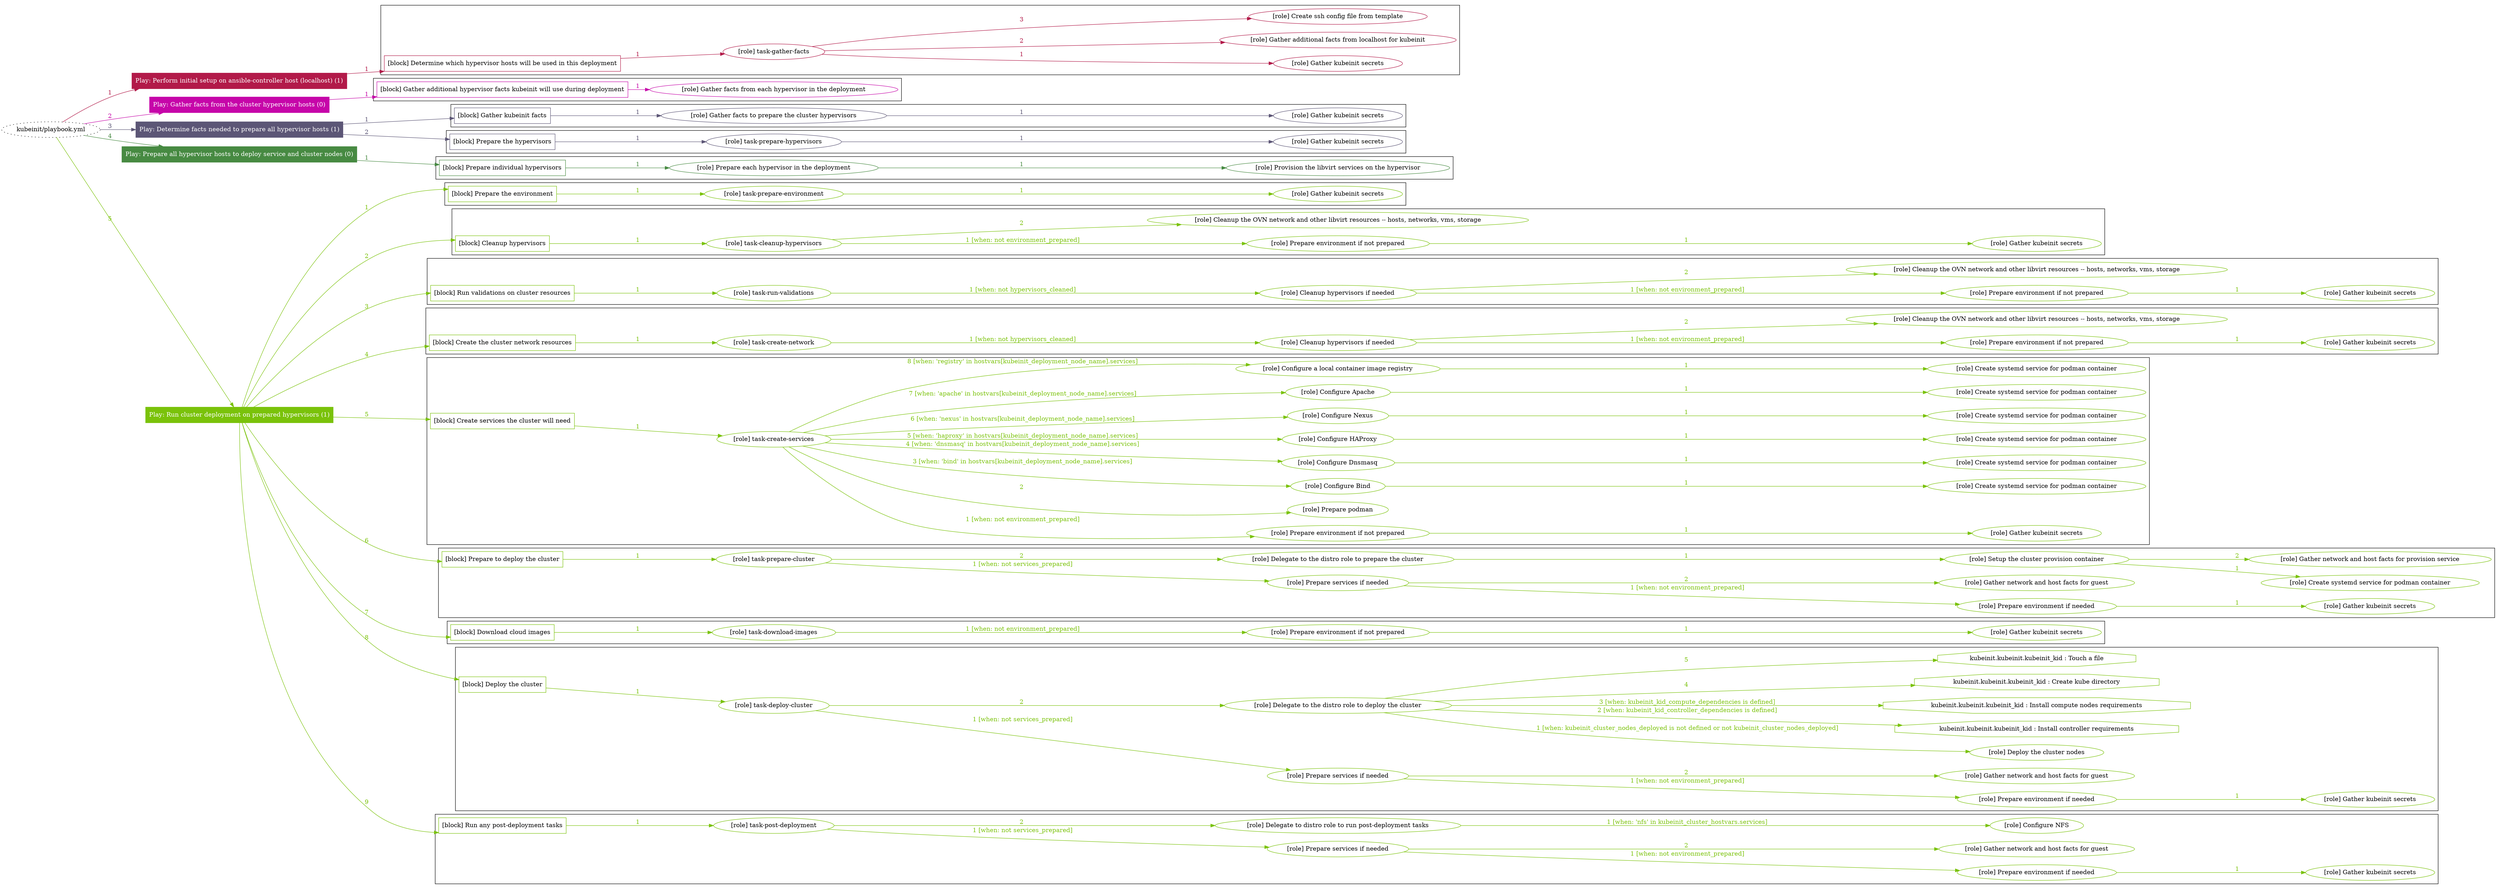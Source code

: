 digraph {
	graph [concentrate=true ordering=in rankdir=LR ratio=fill]
	edge [esep=5 sep=10]
	"kubeinit/playbook.yml" [URL="/home/runner/work/kubeinit/kubeinit/kubeinit/playbook.yml" id=playbook_6878ad92 style=dotted]
	"kubeinit/playbook.yml" -> play_8f0f0f6d [label="1 " color="#b21a49" fontcolor="#b21a49" id=edge_7edda820 labeltooltip="1 " tooltip="1 "]
	subgraph "Play: Perform initial setup on ansible-controller host (localhost) (1)" {
		play_8f0f0f6d [label="Play: Perform initial setup on ansible-controller host (localhost) (1)" URL="/home/runner/work/kubeinit/kubeinit/kubeinit/playbook.yml" color="#b21a49" fontcolor="#ffffff" id=play_8f0f0f6d shape=box style=filled tooltip=localhost]
		play_8f0f0f6d -> block_8cd6a8f5 [label=1 color="#b21a49" fontcolor="#b21a49" id=edge_6f6d8dd6 labeltooltip=1 tooltip=1]
		subgraph cluster_block_8cd6a8f5 {
			block_8cd6a8f5 [label="[block] Determine which hypervisor hosts will be used in this deployment" URL="/home/runner/work/kubeinit/kubeinit/kubeinit/playbook.yml" color="#b21a49" id=block_8cd6a8f5 labeltooltip="Determine which hypervisor hosts will be used in this deployment" shape=box tooltip="Determine which hypervisor hosts will be used in this deployment"]
			block_8cd6a8f5 -> role_e569f659 [label="1 " color="#b21a49" fontcolor="#b21a49" id=edge_cdbe0ab7 labeltooltip="1 " tooltip="1 "]
			subgraph "task-gather-facts" {
				role_e569f659 [label="[role] task-gather-facts" URL="/home/runner/work/kubeinit/kubeinit/kubeinit/playbook.yml" color="#b21a49" id=role_e569f659 tooltip="task-gather-facts"]
				role_e569f659 -> role_5b84ea31 [label="1 " color="#b21a49" fontcolor="#b21a49" id=edge_544c6582 labeltooltip="1 " tooltip="1 "]
				subgraph "Gather kubeinit secrets" {
					role_5b84ea31 [label="[role] Gather kubeinit secrets" URL="/home/runner/.ansible/collections/ansible_collections/kubeinit/kubeinit/roles/kubeinit_prepare/tasks/build_hypervisors_group.yml" color="#b21a49" id=role_5b84ea31 tooltip="Gather kubeinit secrets"]
				}
				role_e569f659 -> role_1555aac0 [label="2 " color="#b21a49" fontcolor="#b21a49" id=edge_d3f5edac labeltooltip="2 " tooltip="2 "]
				subgraph "Gather additional facts from localhost for kubeinit" {
					role_1555aac0 [label="[role] Gather additional facts from localhost for kubeinit" URL="/home/runner/.ansible/collections/ansible_collections/kubeinit/kubeinit/roles/kubeinit_prepare/tasks/build_hypervisors_group.yml" color="#b21a49" id=role_1555aac0 tooltip="Gather additional facts from localhost for kubeinit"]
				}
				role_e569f659 -> role_2fc94b82 [label="3 " color="#b21a49" fontcolor="#b21a49" id=edge_69017c31 labeltooltip="3 " tooltip="3 "]
				subgraph "Create ssh config file from template" {
					role_2fc94b82 [label="[role] Create ssh config file from template" URL="/home/runner/.ansible/collections/ansible_collections/kubeinit/kubeinit/roles/kubeinit_prepare/tasks/build_hypervisors_group.yml" color="#b21a49" id=role_2fc94b82 tooltip="Create ssh config file from template"]
				}
			}
		}
	}
	"kubeinit/playbook.yml" -> play_3f0ff78e [label="2 " color="#c606a9" fontcolor="#c606a9" id=edge_c7fd139e labeltooltip="2 " tooltip="2 "]
	subgraph "Play: Gather facts from the cluster hypervisor hosts (0)" {
		play_3f0ff78e [label="Play: Gather facts from the cluster hypervisor hosts (0)" URL="/home/runner/work/kubeinit/kubeinit/kubeinit/playbook.yml" color="#c606a9" fontcolor="#ffffff" id=play_3f0ff78e shape=box style=filled tooltip="Play: Gather facts from the cluster hypervisor hosts (0)"]
		play_3f0ff78e -> block_5742c22e [label=1 color="#c606a9" fontcolor="#c606a9" id=edge_ae2409c2 labeltooltip=1 tooltip=1]
		subgraph cluster_block_5742c22e {
			block_5742c22e [label="[block] Gather additional hypervisor facts kubeinit will use during deployment" URL="/home/runner/work/kubeinit/kubeinit/kubeinit/playbook.yml" color="#c606a9" id=block_5742c22e labeltooltip="Gather additional hypervisor facts kubeinit will use during deployment" shape=box tooltip="Gather additional hypervisor facts kubeinit will use during deployment"]
			block_5742c22e -> role_16133cb6 [label="1 " color="#c606a9" fontcolor="#c606a9" id=edge_82489f04 labeltooltip="1 " tooltip="1 "]
			subgraph "Gather facts from each hypervisor in the deployment" {
				role_16133cb6 [label="[role] Gather facts from each hypervisor in the deployment" URL="/home/runner/work/kubeinit/kubeinit/kubeinit/playbook.yml" color="#c606a9" id=role_16133cb6 tooltip="Gather facts from each hypervisor in the deployment"]
			}
		}
	}
	"kubeinit/playbook.yml" -> play_b636e06f [label="3 " color="#5c5676" fontcolor="#5c5676" id=edge_e7e1259a labeltooltip="3 " tooltip="3 "]
	subgraph "Play: Determine facts needed to prepare all hypervisor hosts (1)" {
		play_b636e06f [label="Play: Determine facts needed to prepare all hypervisor hosts (1)" URL="/home/runner/work/kubeinit/kubeinit/kubeinit/playbook.yml" color="#5c5676" fontcolor="#ffffff" id=play_b636e06f shape=box style=filled tooltip=localhost]
		play_b636e06f -> block_769aac1a [label=1 color="#5c5676" fontcolor="#5c5676" id=edge_07bf0de1 labeltooltip=1 tooltip=1]
		subgraph cluster_block_769aac1a {
			block_769aac1a [label="[block] Gather kubeinit facts" URL="/home/runner/work/kubeinit/kubeinit/kubeinit/playbook.yml" color="#5c5676" id=block_769aac1a labeltooltip="Gather kubeinit facts" shape=box tooltip="Gather kubeinit facts"]
			block_769aac1a -> role_51702767 [label="1 " color="#5c5676" fontcolor="#5c5676" id=edge_c7cb4bd5 labeltooltip="1 " tooltip="1 "]
			subgraph "Gather facts to prepare the cluster hypervisors" {
				role_51702767 [label="[role] Gather facts to prepare the cluster hypervisors" URL="/home/runner/work/kubeinit/kubeinit/kubeinit/playbook.yml" color="#5c5676" id=role_51702767 tooltip="Gather facts to prepare the cluster hypervisors"]
				role_51702767 -> role_4a79d543 [label="1 " color="#5c5676" fontcolor="#5c5676" id=edge_1ff0c66c labeltooltip="1 " tooltip="1 "]
				subgraph "Gather kubeinit secrets" {
					role_4a79d543 [label="[role] Gather kubeinit secrets" URL="/home/runner/.ansible/collections/ansible_collections/kubeinit/kubeinit/roles/kubeinit_prepare/tasks/gather_kubeinit_facts.yml" color="#5c5676" id=role_4a79d543 tooltip="Gather kubeinit secrets"]
				}
			}
		}
		play_b636e06f -> block_6e5f4440 [label=2 color="#5c5676" fontcolor="#5c5676" id=edge_16591c83 labeltooltip=2 tooltip=2]
		subgraph cluster_block_6e5f4440 {
			block_6e5f4440 [label="[block] Prepare the hypervisors" URL="/home/runner/work/kubeinit/kubeinit/kubeinit/playbook.yml" color="#5c5676" id=block_6e5f4440 labeltooltip="Prepare the hypervisors" shape=box tooltip="Prepare the hypervisors"]
			block_6e5f4440 -> role_6fc0fd15 [label="1 " color="#5c5676" fontcolor="#5c5676" id=edge_c2b7f567 labeltooltip="1 " tooltip="1 "]
			subgraph "task-prepare-hypervisors" {
				role_6fc0fd15 [label="[role] task-prepare-hypervisors" URL="/home/runner/work/kubeinit/kubeinit/kubeinit/playbook.yml" color="#5c5676" id=role_6fc0fd15 tooltip="task-prepare-hypervisors"]
				role_6fc0fd15 -> role_ffe7aff7 [label="1 " color="#5c5676" fontcolor="#5c5676" id=edge_0728b496 labeltooltip="1 " tooltip="1 "]
				subgraph "Gather kubeinit secrets" {
					role_ffe7aff7 [label="[role] Gather kubeinit secrets" URL="/home/runner/.ansible/collections/ansible_collections/kubeinit/kubeinit/roles/kubeinit_prepare/tasks/gather_kubeinit_facts.yml" color="#5c5676" id=role_ffe7aff7 tooltip="Gather kubeinit secrets"]
				}
			}
		}
	}
	"kubeinit/playbook.yml" -> play_6659da8f [label="4 " color="#478a42" fontcolor="#478a42" id=edge_33c9bc30 labeltooltip="4 " tooltip="4 "]
	subgraph "Play: Prepare all hypervisor hosts to deploy service and cluster nodes (0)" {
		play_6659da8f [label="Play: Prepare all hypervisor hosts to deploy service and cluster nodes (0)" URL="/home/runner/work/kubeinit/kubeinit/kubeinit/playbook.yml" color="#478a42" fontcolor="#ffffff" id=play_6659da8f shape=box style=filled tooltip="Play: Prepare all hypervisor hosts to deploy service and cluster nodes (0)"]
		play_6659da8f -> block_8e8d0ef7 [label=1 color="#478a42" fontcolor="#478a42" id=edge_3e35bb83 labeltooltip=1 tooltip=1]
		subgraph cluster_block_8e8d0ef7 {
			block_8e8d0ef7 [label="[block] Prepare individual hypervisors" URL="/home/runner/work/kubeinit/kubeinit/kubeinit/playbook.yml" color="#478a42" id=block_8e8d0ef7 labeltooltip="Prepare individual hypervisors" shape=box tooltip="Prepare individual hypervisors"]
			block_8e8d0ef7 -> role_96b1bfb2 [label="1 " color="#478a42" fontcolor="#478a42" id=edge_70919214 labeltooltip="1 " tooltip="1 "]
			subgraph "Prepare each hypervisor in the deployment" {
				role_96b1bfb2 [label="[role] Prepare each hypervisor in the deployment" URL="/home/runner/work/kubeinit/kubeinit/kubeinit/playbook.yml" color="#478a42" id=role_96b1bfb2 tooltip="Prepare each hypervisor in the deployment"]
				role_96b1bfb2 -> role_045325ee [label="1 " color="#478a42" fontcolor="#478a42" id=edge_5b727fea labeltooltip="1 " tooltip="1 "]
				subgraph "Provision the libvirt services on the hypervisor" {
					role_045325ee [label="[role] Provision the libvirt services on the hypervisor" URL="/home/runner/.ansible/collections/ansible_collections/kubeinit/kubeinit/roles/kubeinit_prepare/tasks/prepare_hypervisor.yml" color="#478a42" id=role_045325ee tooltip="Provision the libvirt services on the hypervisor"]
				}
			}
		}
	}
	"kubeinit/playbook.yml" -> play_4a80c3bf [label="5 " color="#7ac20a" fontcolor="#7ac20a" id=edge_24ae9cd8 labeltooltip="5 " tooltip="5 "]
	subgraph "Play: Run cluster deployment on prepared hypervisors (1)" {
		play_4a80c3bf [label="Play: Run cluster deployment on prepared hypervisors (1)" URL="/home/runner/work/kubeinit/kubeinit/kubeinit/playbook.yml" color="#7ac20a" fontcolor="#ffffff" id=play_4a80c3bf shape=box style=filled tooltip=localhost]
		play_4a80c3bf -> block_6f96b068 [label=1 color="#7ac20a" fontcolor="#7ac20a" id=edge_276c09e0 labeltooltip=1 tooltip=1]
		subgraph cluster_block_6f96b068 {
			block_6f96b068 [label="[block] Prepare the environment" URL="/home/runner/work/kubeinit/kubeinit/kubeinit/playbook.yml" color="#7ac20a" id=block_6f96b068 labeltooltip="Prepare the environment" shape=box tooltip="Prepare the environment"]
			block_6f96b068 -> role_5dd5538f [label="1 " color="#7ac20a" fontcolor="#7ac20a" id=edge_c525b0fe labeltooltip="1 " tooltip="1 "]
			subgraph "task-prepare-environment" {
				role_5dd5538f [label="[role] task-prepare-environment" URL="/home/runner/work/kubeinit/kubeinit/kubeinit/playbook.yml" color="#7ac20a" id=role_5dd5538f tooltip="task-prepare-environment"]
				role_5dd5538f -> role_3a6491da [label="1 " color="#7ac20a" fontcolor="#7ac20a" id=edge_aac65cdd labeltooltip="1 " tooltip="1 "]
				subgraph "Gather kubeinit secrets" {
					role_3a6491da [label="[role] Gather kubeinit secrets" URL="/home/runner/.ansible/collections/ansible_collections/kubeinit/kubeinit/roles/kubeinit_prepare/tasks/gather_kubeinit_facts.yml" color="#7ac20a" id=role_3a6491da tooltip="Gather kubeinit secrets"]
				}
			}
		}
		play_4a80c3bf -> block_7596b489 [label=2 color="#7ac20a" fontcolor="#7ac20a" id=edge_c7c9af43 labeltooltip=2 tooltip=2]
		subgraph cluster_block_7596b489 {
			block_7596b489 [label="[block] Cleanup hypervisors" URL="/home/runner/work/kubeinit/kubeinit/kubeinit/playbook.yml" color="#7ac20a" id=block_7596b489 labeltooltip="Cleanup hypervisors" shape=box tooltip="Cleanup hypervisors"]
			block_7596b489 -> role_bdb9e7c2 [label="1 " color="#7ac20a" fontcolor="#7ac20a" id=edge_98d6eaee labeltooltip="1 " tooltip="1 "]
			subgraph "task-cleanup-hypervisors" {
				role_bdb9e7c2 [label="[role] task-cleanup-hypervisors" URL="/home/runner/work/kubeinit/kubeinit/kubeinit/playbook.yml" color="#7ac20a" id=role_bdb9e7c2 tooltip="task-cleanup-hypervisors"]
				role_bdb9e7c2 -> role_986a75d7 [label="1 [when: not environment_prepared]" color="#7ac20a" fontcolor="#7ac20a" id=edge_a82c205d labeltooltip="1 [when: not environment_prepared]" tooltip="1 [when: not environment_prepared]"]
				subgraph "Prepare environment if not prepared" {
					role_986a75d7 [label="[role] Prepare environment if not prepared" URL="/home/runner/.ansible/collections/ansible_collections/kubeinit/kubeinit/roles/kubeinit_prepare/tasks/cleanup_hypervisors.yml" color="#7ac20a" id=role_986a75d7 tooltip="Prepare environment if not prepared"]
					role_986a75d7 -> role_50b5812c [label="1 " color="#7ac20a" fontcolor="#7ac20a" id=edge_40ec5a02 labeltooltip="1 " tooltip="1 "]
					subgraph "Gather kubeinit secrets" {
						role_50b5812c [label="[role] Gather kubeinit secrets" URL="/home/runner/.ansible/collections/ansible_collections/kubeinit/kubeinit/roles/kubeinit_prepare/tasks/gather_kubeinit_facts.yml" color="#7ac20a" id=role_50b5812c tooltip="Gather kubeinit secrets"]
					}
				}
				role_bdb9e7c2 -> role_ba1a9179 [label="2 " color="#7ac20a" fontcolor="#7ac20a" id=edge_025626cd labeltooltip="2 " tooltip="2 "]
				subgraph "Cleanup the OVN network and other libvirt resources -- hosts, networks, vms, storage" {
					role_ba1a9179 [label="[role] Cleanup the OVN network and other libvirt resources -- hosts, networks, vms, storage" URL="/home/runner/.ansible/collections/ansible_collections/kubeinit/kubeinit/roles/kubeinit_prepare/tasks/cleanup_hypervisors.yml" color="#7ac20a" id=role_ba1a9179 tooltip="Cleanup the OVN network and other libvirt resources -- hosts, networks, vms, storage"]
				}
			}
		}
		play_4a80c3bf -> block_ba7aaa9f [label=3 color="#7ac20a" fontcolor="#7ac20a" id=edge_063890a0 labeltooltip=3 tooltip=3]
		subgraph cluster_block_ba7aaa9f {
			block_ba7aaa9f [label="[block] Run validations on cluster resources" URL="/home/runner/work/kubeinit/kubeinit/kubeinit/playbook.yml" color="#7ac20a" id=block_ba7aaa9f labeltooltip="Run validations on cluster resources" shape=box tooltip="Run validations on cluster resources"]
			block_ba7aaa9f -> role_9956b21f [label="1 " color="#7ac20a" fontcolor="#7ac20a" id=edge_797eb957 labeltooltip="1 " tooltip="1 "]
			subgraph "task-run-validations" {
				role_9956b21f [label="[role] task-run-validations" URL="/home/runner/work/kubeinit/kubeinit/kubeinit/playbook.yml" color="#7ac20a" id=role_9956b21f tooltip="task-run-validations"]
				role_9956b21f -> role_d0394d07 [label="1 [when: not hypervisors_cleaned]" color="#7ac20a" fontcolor="#7ac20a" id=edge_d7f3e9e9 labeltooltip="1 [when: not hypervisors_cleaned]" tooltip="1 [when: not hypervisors_cleaned]"]
				subgraph "Cleanup hypervisors if needed" {
					role_d0394d07 [label="[role] Cleanup hypervisors if needed" URL="/home/runner/.ansible/collections/ansible_collections/kubeinit/kubeinit/roles/kubeinit_validations/tasks/main.yml" color="#7ac20a" id=role_d0394d07 tooltip="Cleanup hypervisors if needed"]
					role_d0394d07 -> role_37515a47 [label="1 [when: not environment_prepared]" color="#7ac20a" fontcolor="#7ac20a" id=edge_2306498f labeltooltip="1 [when: not environment_prepared]" tooltip="1 [when: not environment_prepared]"]
					subgraph "Prepare environment if not prepared" {
						role_37515a47 [label="[role] Prepare environment if not prepared" URL="/home/runner/.ansible/collections/ansible_collections/kubeinit/kubeinit/roles/kubeinit_prepare/tasks/cleanup_hypervisors.yml" color="#7ac20a" id=role_37515a47 tooltip="Prepare environment if not prepared"]
						role_37515a47 -> role_a706010e [label="1 " color="#7ac20a" fontcolor="#7ac20a" id=edge_7e86d5e3 labeltooltip="1 " tooltip="1 "]
						subgraph "Gather kubeinit secrets" {
							role_a706010e [label="[role] Gather kubeinit secrets" URL="/home/runner/.ansible/collections/ansible_collections/kubeinit/kubeinit/roles/kubeinit_prepare/tasks/gather_kubeinit_facts.yml" color="#7ac20a" id=role_a706010e tooltip="Gather kubeinit secrets"]
						}
					}
					role_d0394d07 -> role_57670106 [label="2 " color="#7ac20a" fontcolor="#7ac20a" id=edge_b505f4fb labeltooltip="2 " tooltip="2 "]
					subgraph "Cleanup the OVN network and other libvirt resources -- hosts, networks, vms, storage" {
						role_57670106 [label="[role] Cleanup the OVN network and other libvirt resources -- hosts, networks, vms, storage" URL="/home/runner/.ansible/collections/ansible_collections/kubeinit/kubeinit/roles/kubeinit_prepare/tasks/cleanup_hypervisors.yml" color="#7ac20a" id=role_57670106 tooltip="Cleanup the OVN network and other libvirt resources -- hosts, networks, vms, storage"]
					}
				}
			}
		}
		play_4a80c3bf -> block_e6f2182f [label=4 color="#7ac20a" fontcolor="#7ac20a" id=edge_c571e4a9 labeltooltip=4 tooltip=4]
		subgraph cluster_block_e6f2182f {
			block_e6f2182f [label="[block] Create the cluster network resources" URL="/home/runner/work/kubeinit/kubeinit/kubeinit/playbook.yml" color="#7ac20a" id=block_e6f2182f labeltooltip="Create the cluster network resources" shape=box tooltip="Create the cluster network resources"]
			block_e6f2182f -> role_72abdf3d [label="1 " color="#7ac20a" fontcolor="#7ac20a" id=edge_3f56986c labeltooltip="1 " tooltip="1 "]
			subgraph "task-create-network" {
				role_72abdf3d [label="[role] task-create-network" URL="/home/runner/work/kubeinit/kubeinit/kubeinit/playbook.yml" color="#7ac20a" id=role_72abdf3d tooltip="task-create-network"]
				role_72abdf3d -> role_d945f1bd [label="1 [when: not hypervisors_cleaned]" color="#7ac20a" fontcolor="#7ac20a" id=edge_3ead4e04 labeltooltip="1 [when: not hypervisors_cleaned]" tooltip="1 [when: not hypervisors_cleaned]"]
				subgraph "Cleanup hypervisors if needed" {
					role_d945f1bd [label="[role] Cleanup hypervisors if needed" URL="/home/runner/.ansible/collections/ansible_collections/kubeinit/kubeinit/roles/kubeinit_libvirt/tasks/create_network.yml" color="#7ac20a" id=role_d945f1bd tooltip="Cleanup hypervisors if needed"]
					role_d945f1bd -> role_e98df454 [label="1 [when: not environment_prepared]" color="#7ac20a" fontcolor="#7ac20a" id=edge_32f0066d labeltooltip="1 [when: not environment_prepared]" tooltip="1 [when: not environment_prepared]"]
					subgraph "Prepare environment if not prepared" {
						role_e98df454 [label="[role] Prepare environment if not prepared" URL="/home/runner/.ansible/collections/ansible_collections/kubeinit/kubeinit/roles/kubeinit_prepare/tasks/cleanup_hypervisors.yml" color="#7ac20a" id=role_e98df454 tooltip="Prepare environment if not prepared"]
						role_e98df454 -> role_10db9876 [label="1 " color="#7ac20a" fontcolor="#7ac20a" id=edge_d4edf0aa labeltooltip="1 " tooltip="1 "]
						subgraph "Gather kubeinit secrets" {
							role_10db9876 [label="[role] Gather kubeinit secrets" URL="/home/runner/.ansible/collections/ansible_collections/kubeinit/kubeinit/roles/kubeinit_prepare/tasks/gather_kubeinit_facts.yml" color="#7ac20a" id=role_10db9876 tooltip="Gather kubeinit secrets"]
						}
					}
					role_d945f1bd -> role_04b832c9 [label="2 " color="#7ac20a" fontcolor="#7ac20a" id=edge_13779a7a labeltooltip="2 " tooltip="2 "]
					subgraph "Cleanup the OVN network and other libvirt resources -- hosts, networks, vms, storage" {
						role_04b832c9 [label="[role] Cleanup the OVN network and other libvirt resources -- hosts, networks, vms, storage" URL="/home/runner/.ansible/collections/ansible_collections/kubeinit/kubeinit/roles/kubeinit_prepare/tasks/cleanup_hypervisors.yml" color="#7ac20a" id=role_04b832c9 tooltip="Cleanup the OVN network and other libvirt resources -- hosts, networks, vms, storage"]
					}
				}
			}
		}
		play_4a80c3bf -> block_5ee58e80 [label=5 color="#7ac20a" fontcolor="#7ac20a" id=edge_8b01d5b4 labeltooltip=5 tooltip=5]
		subgraph cluster_block_5ee58e80 {
			block_5ee58e80 [label="[block] Create services the cluster will need" URL="/home/runner/work/kubeinit/kubeinit/kubeinit/playbook.yml" color="#7ac20a" id=block_5ee58e80 labeltooltip="Create services the cluster will need" shape=box tooltip="Create services the cluster will need"]
			block_5ee58e80 -> role_ddb1aa6b [label="1 " color="#7ac20a" fontcolor="#7ac20a" id=edge_7b2e5b77 labeltooltip="1 " tooltip="1 "]
			subgraph "task-create-services" {
				role_ddb1aa6b [label="[role] task-create-services" URL="/home/runner/work/kubeinit/kubeinit/kubeinit/playbook.yml" color="#7ac20a" id=role_ddb1aa6b tooltip="task-create-services"]
				role_ddb1aa6b -> role_933edd6c [label="1 [when: not environment_prepared]" color="#7ac20a" fontcolor="#7ac20a" id=edge_654e462b labeltooltip="1 [when: not environment_prepared]" tooltip="1 [when: not environment_prepared]"]
				subgraph "Prepare environment if not prepared" {
					role_933edd6c [label="[role] Prepare environment if not prepared" URL="/home/runner/.ansible/collections/ansible_collections/kubeinit/kubeinit/roles/kubeinit_services/tasks/main.yml" color="#7ac20a" id=role_933edd6c tooltip="Prepare environment if not prepared"]
					role_933edd6c -> role_619a22df [label="1 " color="#7ac20a" fontcolor="#7ac20a" id=edge_11fabb3a labeltooltip="1 " tooltip="1 "]
					subgraph "Gather kubeinit secrets" {
						role_619a22df [label="[role] Gather kubeinit secrets" URL="/home/runner/.ansible/collections/ansible_collections/kubeinit/kubeinit/roles/kubeinit_prepare/tasks/gather_kubeinit_facts.yml" color="#7ac20a" id=role_619a22df tooltip="Gather kubeinit secrets"]
					}
				}
				role_ddb1aa6b -> role_47ce371c [label="2 " color="#7ac20a" fontcolor="#7ac20a" id=edge_267a8269 labeltooltip="2 " tooltip="2 "]
				subgraph "Prepare podman" {
					role_47ce371c [label="[role] Prepare podman" URL="/home/runner/.ansible/collections/ansible_collections/kubeinit/kubeinit/roles/kubeinit_services/tasks/00_create_service_pod.yml" color="#7ac20a" id=role_47ce371c tooltip="Prepare podman"]
				}
				role_ddb1aa6b -> role_2d00b34b [label="3 [when: 'bind' in hostvars[kubeinit_deployment_node_name].services]" color="#7ac20a" fontcolor="#7ac20a" id=edge_e2c2d49e labeltooltip="3 [when: 'bind' in hostvars[kubeinit_deployment_node_name].services]" tooltip="3 [when: 'bind' in hostvars[kubeinit_deployment_node_name].services]"]
				subgraph "Configure Bind" {
					role_2d00b34b [label="[role] Configure Bind" URL="/home/runner/.ansible/collections/ansible_collections/kubeinit/kubeinit/roles/kubeinit_services/tasks/start_services_containers.yml" color="#7ac20a" id=role_2d00b34b tooltip="Configure Bind"]
					role_2d00b34b -> role_b3eb0ffb [label="1 " color="#7ac20a" fontcolor="#7ac20a" id=edge_2fef48b7 labeltooltip="1 " tooltip="1 "]
					subgraph "Create systemd service for podman container" {
						role_b3eb0ffb [label="[role] Create systemd service for podman container" URL="/home/runner/.ansible/collections/ansible_collections/kubeinit/kubeinit/roles/kubeinit_bind/tasks/main.yml" color="#7ac20a" id=role_b3eb0ffb tooltip="Create systemd service for podman container"]
					}
				}
				role_ddb1aa6b -> role_cf255c9c [label="4 [when: 'dnsmasq' in hostvars[kubeinit_deployment_node_name].services]" color="#7ac20a" fontcolor="#7ac20a" id=edge_4cdfe5c2 labeltooltip="4 [when: 'dnsmasq' in hostvars[kubeinit_deployment_node_name].services]" tooltip="4 [when: 'dnsmasq' in hostvars[kubeinit_deployment_node_name].services]"]
				subgraph "Configure Dnsmasq" {
					role_cf255c9c [label="[role] Configure Dnsmasq" URL="/home/runner/.ansible/collections/ansible_collections/kubeinit/kubeinit/roles/kubeinit_services/tasks/start_services_containers.yml" color="#7ac20a" id=role_cf255c9c tooltip="Configure Dnsmasq"]
					role_cf255c9c -> role_98f08993 [label="1 " color="#7ac20a" fontcolor="#7ac20a" id=edge_78026dd5 labeltooltip="1 " tooltip="1 "]
					subgraph "Create systemd service for podman container" {
						role_98f08993 [label="[role] Create systemd service for podman container" URL="/home/runner/.ansible/collections/ansible_collections/kubeinit/kubeinit/roles/kubeinit_dnsmasq/tasks/main.yml" color="#7ac20a" id=role_98f08993 tooltip="Create systemd service for podman container"]
					}
				}
				role_ddb1aa6b -> role_e7e78cf7 [label="5 [when: 'haproxy' in hostvars[kubeinit_deployment_node_name].services]" color="#7ac20a" fontcolor="#7ac20a" id=edge_25b60e59 labeltooltip="5 [when: 'haproxy' in hostvars[kubeinit_deployment_node_name].services]" tooltip="5 [when: 'haproxy' in hostvars[kubeinit_deployment_node_name].services]"]
				subgraph "Configure HAProxy" {
					role_e7e78cf7 [label="[role] Configure HAProxy" URL="/home/runner/.ansible/collections/ansible_collections/kubeinit/kubeinit/roles/kubeinit_services/tasks/start_services_containers.yml" color="#7ac20a" id=role_e7e78cf7 tooltip="Configure HAProxy"]
					role_e7e78cf7 -> role_5bcb2f96 [label="1 " color="#7ac20a" fontcolor="#7ac20a" id=edge_d8b74b9c labeltooltip="1 " tooltip="1 "]
					subgraph "Create systemd service for podman container" {
						role_5bcb2f96 [label="[role] Create systemd service for podman container" URL="/home/runner/.ansible/collections/ansible_collections/kubeinit/kubeinit/roles/kubeinit_haproxy/tasks/main.yml" color="#7ac20a" id=role_5bcb2f96 tooltip="Create systemd service for podman container"]
					}
				}
				role_ddb1aa6b -> role_3f84cf5f [label="6 [when: 'nexus' in hostvars[kubeinit_deployment_node_name].services]" color="#7ac20a" fontcolor="#7ac20a" id=edge_11677bab labeltooltip="6 [when: 'nexus' in hostvars[kubeinit_deployment_node_name].services]" tooltip="6 [when: 'nexus' in hostvars[kubeinit_deployment_node_name].services]"]
				subgraph "Configure Nexus" {
					role_3f84cf5f [label="[role] Configure Nexus" URL="/home/runner/.ansible/collections/ansible_collections/kubeinit/kubeinit/roles/kubeinit_services/tasks/start_services_containers.yml" color="#7ac20a" id=role_3f84cf5f tooltip="Configure Nexus"]
					role_3f84cf5f -> role_fff1aa4d [label="1 " color="#7ac20a" fontcolor="#7ac20a" id=edge_61f31988 labeltooltip="1 " tooltip="1 "]
					subgraph "Create systemd service for podman container" {
						role_fff1aa4d [label="[role] Create systemd service for podman container" URL="/home/runner/.ansible/collections/ansible_collections/kubeinit/kubeinit/roles/kubeinit_nexus/tasks/main.yml" color="#7ac20a" id=role_fff1aa4d tooltip="Create systemd service for podman container"]
					}
				}
				role_ddb1aa6b -> role_685baa3a [label="7 [when: 'apache' in hostvars[kubeinit_deployment_node_name].services]" color="#7ac20a" fontcolor="#7ac20a" id=edge_07219e2c labeltooltip="7 [when: 'apache' in hostvars[kubeinit_deployment_node_name].services]" tooltip="7 [when: 'apache' in hostvars[kubeinit_deployment_node_name].services]"]
				subgraph "Configure Apache" {
					role_685baa3a [label="[role] Configure Apache" URL="/home/runner/.ansible/collections/ansible_collections/kubeinit/kubeinit/roles/kubeinit_services/tasks/start_services_containers.yml" color="#7ac20a" id=role_685baa3a tooltip="Configure Apache"]
					role_685baa3a -> role_4eccbfed [label="1 " color="#7ac20a" fontcolor="#7ac20a" id=edge_981b2210 labeltooltip="1 " tooltip="1 "]
					subgraph "Create systemd service for podman container" {
						role_4eccbfed [label="[role] Create systemd service for podman container" URL="/home/runner/.ansible/collections/ansible_collections/kubeinit/kubeinit/roles/kubeinit_apache/tasks/main.yml" color="#7ac20a" id=role_4eccbfed tooltip="Create systemd service for podman container"]
					}
				}
				role_ddb1aa6b -> role_68669b03 [label="8 [when: 'registry' in hostvars[kubeinit_deployment_node_name].services]" color="#7ac20a" fontcolor="#7ac20a" id=edge_9ffb3215 labeltooltip="8 [when: 'registry' in hostvars[kubeinit_deployment_node_name].services]" tooltip="8 [when: 'registry' in hostvars[kubeinit_deployment_node_name].services]"]
				subgraph "Configure a local container image registry" {
					role_68669b03 [label="[role] Configure a local container image registry" URL="/home/runner/.ansible/collections/ansible_collections/kubeinit/kubeinit/roles/kubeinit_services/tasks/start_services_containers.yml" color="#7ac20a" id=role_68669b03 tooltip="Configure a local container image registry"]
					role_68669b03 -> role_adc6e232 [label="1 " color="#7ac20a" fontcolor="#7ac20a" id=edge_56cfb318 labeltooltip="1 " tooltip="1 "]
					subgraph "Create systemd service for podman container" {
						role_adc6e232 [label="[role] Create systemd service for podman container" URL="/home/runner/.ansible/collections/ansible_collections/kubeinit/kubeinit/roles/kubeinit_registry/tasks/main.yml" color="#7ac20a" id=role_adc6e232 tooltip="Create systemd service for podman container"]
					}
				}
			}
		}
		play_4a80c3bf -> block_70711c6d [label=6 color="#7ac20a" fontcolor="#7ac20a" id=edge_07bcf007 labeltooltip=6 tooltip=6]
		subgraph cluster_block_70711c6d {
			block_70711c6d [label="[block] Prepare to deploy the cluster" URL="/home/runner/work/kubeinit/kubeinit/kubeinit/playbook.yml" color="#7ac20a" id=block_70711c6d labeltooltip="Prepare to deploy the cluster" shape=box tooltip="Prepare to deploy the cluster"]
			block_70711c6d -> role_005918a8 [label="1 " color="#7ac20a" fontcolor="#7ac20a" id=edge_b5386a95 labeltooltip="1 " tooltip="1 "]
			subgraph "task-prepare-cluster" {
				role_005918a8 [label="[role] task-prepare-cluster" URL="/home/runner/work/kubeinit/kubeinit/kubeinit/playbook.yml" color="#7ac20a" id=role_005918a8 tooltip="task-prepare-cluster"]
				role_005918a8 -> role_1493bee7 [label="1 [when: not services_prepared]" color="#7ac20a" fontcolor="#7ac20a" id=edge_0978bdb7 labeltooltip="1 [when: not services_prepared]" tooltip="1 [when: not services_prepared]"]
				subgraph "Prepare services if needed" {
					role_1493bee7 [label="[role] Prepare services if needed" URL="/home/runner/.ansible/collections/ansible_collections/kubeinit/kubeinit/roles/kubeinit_prepare/tasks/prepare_cluster.yml" color="#7ac20a" id=role_1493bee7 tooltip="Prepare services if needed"]
					role_1493bee7 -> role_94e8fb6c [label="1 [when: not environment_prepared]" color="#7ac20a" fontcolor="#7ac20a" id=edge_45ea7149 labeltooltip="1 [when: not environment_prepared]" tooltip="1 [when: not environment_prepared]"]
					subgraph "Prepare environment if needed" {
						role_94e8fb6c [label="[role] Prepare environment if needed" URL="/home/runner/.ansible/collections/ansible_collections/kubeinit/kubeinit/roles/kubeinit_services/tasks/prepare_services.yml" color="#7ac20a" id=role_94e8fb6c tooltip="Prepare environment if needed"]
						role_94e8fb6c -> role_0d8426d1 [label="1 " color="#7ac20a" fontcolor="#7ac20a" id=edge_efdb9a63 labeltooltip="1 " tooltip="1 "]
						subgraph "Gather kubeinit secrets" {
							role_0d8426d1 [label="[role] Gather kubeinit secrets" URL="/home/runner/.ansible/collections/ansible_collections/kubeinit/kubeinit/roles/kubeinit_prepare/tasks/gather_kubeinit_facts.yml" color="#7ac20a" id=role_0d8426d1 tooltip="Gather kubeinit secrets"]
						}
					}
					role_1493bee7 -> role_2ff58423 [label="2 " color="#7ac20a" fontcolor="#7ac20a" id=edge_a75ef004 labeltooltip="2 " tooltip="2 "]
					subgraph "Gather network and host facts for guest" {
						role_2ff58423 [label="[role] Gather network and host facts for guest" URL="/home/runner/.ansible/collections/ansible_collections/kubeinit/kubeinit/roles/kubeinit_services/tasks/prepare_services.yml" color="#7ac20a" id=role_2ff58423 tooltip="Gather network and host facts for guest"]
					}
				}
				role_005918a8 -> role_8d4dc851 [label="2 " color="#7ac20a" fontcolor="#7ac20a" id=edge_69bd5a75 labeltooltip="2 " tooltip="2 "]
				subgraph "Delegate to the distro role to prepare the cluster" {
					role_8d4dc851 [label="[role] Delegate to the distro role to prepare the cluster" URL="/home/runner/.ansible/collections/ansible_collections/kubeinit/kubeinit/roles/kubeinit_prepare/tasks/prepare_cluster.yml" color="#7ac20a" id=role_8d4dc851 tooltip="Delegate to the distro role to prepare the cluster"]
					role_8d4dc851 -> role_48b85ee2 [label="1 " color="#7ac20a" fontcolor="#7ac20a" id=edge_7be1b65b labeltooltip="1 " tooltip="1 "]
					subgraph "Setup the cluster provision container" {
						role_48b85ee2 [label="[role] Setup the cluster provision container" URL="/home/runner/.ansible/collections/ansible_collections/kubeinit/kubeinit/roles/kubeinit_kid/tasks/prepare_cluster.yml" color="#7ac20a" id=role_48b85ee2 tooltip="Setup the cluster provision container"]
						role_48b85ee2 -> role_2a98898c [label="1 " color="#7ac20a" fontcolor="#7ac20a" id=edge_b33cd981 labeltooltip="1 " tooltip="1 "]
						subgraph "Create systemd service for podman container" {
							role_2a98898c [label="[role] Create systemd service for podman container" URL="/home/runner/.ansible/collections/ansible_collections/kubeinit/kubeinit/roles/kubeinit_services/tasks/create_provision_container.yml" color="#7ac20a" id=role_2a98898c tooltip="Create systemd service for podman container"]
						}
						role_48b85ee2 -> role_11ef1295 [label="2 " color="#7ac20a" fontcolor="#7ac20a" id=edge_05203b2e labeltooltip="2 " tooltip="2 "]
						subgraph "Gather network and host facts for provision service" {
							role_11ef1295 [label="[role] Gather network and host facts for provision service" URL="/home/runner/.ansible/collections/ansible_collections/kubeinit/kubeinit/roles/kubeinit_services/tasks/create_provision_container.yml" color="#7ac20a" id=role_11ef1295 tooltip="Gather network and host facts for provision service"]
						}
					}
				}
			}
		}
		play_4a80c3bf -> block_4e0e0eff [label=7 color="#7ac20a" fontcolor="#7ac20a" id=edge_93abc45b labeltooltip=7 tooltip=7]
		subgraph cluster_block_4e0e0eff {
			block_4e0e0eff [label="[block] Download cloud images" URL="/home/runner/work/kubeinit/kubeinit/kubeinit/playbook.yml" color="#7ac20a" id=block_4e0e0eff labeltooltip="Download cloud images" shape=box tooltip="Download cloud images"]
			block_4e0e0eff -> role_b7bc0bc3 [label="1 " color="#7ac20a" fontcolor="#7ac20a" id=edge_06c052ce labeltooltip="1 " tooltip="1 "]
			subgraph "task-download-images" {
				role_b7bc0bc3 [label="[role] task-download-images" URL="/home/runner/work/kubeinit/kubeinit/kubeinit/playbook.yml" color="#7ac20a" id=role_b7bc0bc3 tooltip="task-download-images"]
				role_b7bc0bc3 -> role_720724fc [label="1 [when: not environment_prepared]" color="#7ac20a" fontcolor="#7ac20a" id=edge_517f3d84 labeltooltip="1 [when: not environment_prepared]" tooltip="1 [when: not environment_prepared]"]
				subgraph "Prepare environment if not prepared" {
					role_720724fc [label="[role] Prepare environment if not prepared" URL="/home/runner/.ansible/collections/ansible_collections/kubeinit/kubeinit/roles/kubeinit_libvirt/tasks/download_cloud_images.yml" color="#7ac20a" id=role_720724fc tooltip="Prepare environment if not prepared"]
					role_720724fc -> role_ffc10d1e [label="1 " color="#7ac20a" fontcolor="#7ac20a" id=edge_f7ddf82e labeltooltip="1 " tooltip="1 "]
					subgraph "Gather kubeinit secrets" {
						role_ffc10d1e [label="[role] Gather kubeinit secrets" URL="/home/runner/.ansible/collections/ansible_collections/kubeinit/kubeinit/roles/kubeinit_prepare/tasks/gather_kubeinit_facts.yml" color="#7ac20a" id=role_ffc10d1e tooltip="Gather kubeinit secrets"]
					}
				}
			}
		}
		play_4a80c3bf -> block_c6e4a657 [label=8 color="#7ac20a" fontcolor="#7ac20a" id=edge_f2f5fded labeltooltip=8 tooltip=8]
		subgraph cluster_block_c6e4a657 {
			block_c6e4a657 [label="[block] Deploy the cluster" URL="/home/runner/work/kubeinit/kubeinit/kubeinit/playbook.yml" color="#7ac20a" id=block_c6e4a657 labeltooltip="Deploy the cluster" shape=box tooltip="Deploy the cluster"]
			block_c6e4a657 -> role_f9b49fb9 [label="1 " color="#7ac20a" fontcolor="#7ac20a" id=edge_afed0e3c labeltooltip="1 " tooltip="1 "]
			subgraph "task-deploy-cluster" {
				role_f9b49fb9 [label="[role] task-deploy-cluster" URL="/home/runner/work/kubeinit/kubeinit/kubeinit/playbook.yml" color="#7ac20a" id=role_f9b49fb9 tooltip="task-deploy-cluster"]
				role_f9b49fb9 -> role_f0233047 [label="1 [when: not services_prepared]" color="#7ac20a" fontcolor="#7ac20a" id=edge_c30c78a8 labeltooltip="1 [when: not services_prepared]" tooltip="1 [when: not services_prepared]"]
				subgraph "Prepare services if needed" {
					role_f0233047 [label="[role] Prepare services if needed" URL="/home/runner/.ansible/collections/ansible_collections/kubeinit/kubeinit/roles/kubeinit_prepare/tasks/deploy_cluster.yml" color="#7ac20a" id=role_f0233047 tooltip="Prepare services if needed"]
					role_f0233047 -> role_09e1447b [label="1 [when: not environment_prepared]" color="#7ac20a" fontcolor="#7ac20a" id=edge_29c26765 labeltooltip="1 [when: not environment_prepared]" tooltip="1 [when: not environment_prepared]"]
					subgraph "Prepare environment if needed" {
						role_09e1447b [label="[role] Prepare environment if needed" URL="/home/runner/.ansible/collections/ansible_collections/kubeinit/kubeinit/roles/kubeinit_services/tasks/prepare_services.yml" color="#7ac20a" id=role_09e1447b tooltip="Prepare environment if needed"]
						role_09e1447b -> role_7d20cd9d [label="1 " color="#7ac20a" fontcolor="#7ac20a" id=edge_5d1ed095 labeltooltip="1 " tooltip="1 "]
						subgraph "Gather kubeinit secrets" {
							role_7d20cd9d [label="[role] Gather kubeinit secrets" URL="/home/runner/.ansible/collections/ansible_collections/kubeinit/kubeinit/roles/kubeinit_prepare/tasks/gather_kubeinit_facts.yml" color="#7ac20a" id=role_7d20cd9d tooltip="Gather kubeinit secrets"]
						}
					}
					role_f0233047 -> role_7e19a4e6 [label="2 " color="#7ac20a" fontcolor="#7ac20a" id=edge_91226d98 labeltooltip="2 " tooltip="2 "]
					subgraph "Gather network and host facts for guest" {
						role_7e19a4e6 [label="[role] Gather network and host facts for guest" URL="/home/runner/.ansible/collections/ansible_collections/kubeinit/kubeinit/roles/kubeinit_services/tasks/prepare_services.yml" color="#7ac20a" id=role_7e19a4e6 tooltip="Gather network and host facts for guest"]
					}
				}
				role_f9b49fb9 -> role_60f7d8c8 [label="2 " color="#7ac20a" fontcolor="#7ac20a" id=edge_d185b5fb labeltooltip="2 " tooltip="2 "]
				subgraph "Delegate to the distro role to deploy the cluster" {
					role_60f7d8c8 [label="[role] Delegate to the distro role to deploy the cluster" URL="/home/runner/.ansible/collections/ansible_collections/kubeinit/kubeinit/roles/kubeinit_prepare/tasks/deploy_cluster.yml" color="#7ac20a" id=role_60f7d8c8 tooltip="Delegate to the distro role to deploy the cluster"]
					role_60f7d8c8 -> role_e90483b5 [label="1 [when: kubeinit_cluster_nodes_deployed is not defined or not kubeinit_cluster_nodes_deployed]" color="#7ac20a" fontcolor="#7ac20a" id=edge_971dad76 labeltooltip="1 [when: kubeinit_cluster_nodes_deployed is not defined or not kubeinit_cluster_nodes_deployed]" tooltip="1 [when: kubeinit_cluster_nodes_deployed is not defined or not kubeinit_cluster_nodes_deployed]"]
					subgraph "Deploy the cluster nodes" {
						role_e90483b5 [label="[role] Deploy the cluster nodes" URL="/home/runner/.ansible/collections/ansible_collections/kubeinit/kubeinit/roles/kubeinit_kid/tasks/main.yml" color="#7ac20a" id=role_e90483b5 tooltip="Deploy the cluster nodes"]
					}
					task_b38b79d1 [label="kubeinit.kubeinit.kubeinit_kid : Install controller requirements" URL="/home/runner/.ansible/collections/ansible_collections/kubeinit/kubeinit/roles/kubeinit_kid/tasks/main.yml" color="#7ac20a" id=task_b38b79d1 shape=octagon tooltip="kubeinit.kubeinit.kubeinit_kid : Install controller requirements"]
					role_60f7d8c8 -> task_b38b79d1 [label="2 [when: kubeinit_kid_controller_dependencies is defined]" color="#7ac20a" fontcolor="#7ac20a" id=edge_5ae1adad labeltooltip="2 [when: kubeinit_kid_controller_dependencies is defined]" tooltip="2 [when: kubeinit_kid_controller_dependencies is defined]"]
					task_203165eb [label="kubeinit.kubeinit.kubeinit_kid : Install compute nodes requirements" URL="/home/runner/.ansible/collections/ansible_collections/kubeinit/kubeinit/roles/kubeinit_kid/tasks/main.yml" color="#7ac20a" id=task_203165eb shape=octagon tooltip="kubeinit.kubeinit.kubeinit_kid : Install compute nodes requirements"]
					role_60f7d8c8 -> task_203165eb [label="3 [when: kubeinit_kid_compute_dependencies is defined]" color="#7ac20a" fontcolor="#7ac20a" id=edge_d962c32a labeltooltip="3 [when: kubeinit_kid_compute_dependencies is defined]" tooltip="3 [when: kubeinit_kid_compute_dependencies is defined]"]
					task_103a26b6 [label="kubeinit.kubeinit.kubeinit_kid : Create kube directory" URL="/home/runner/.ansible/collections/ansible_collections/kubeinit/kubeinit/roles/kubeinit_kid/tasks/main.yml" color="#7ac20a" id=task_103a26b6 shape=octagon tooltip="kubeinit.kubeinit.kubeinit_kid : Create kube directory"]
					role_60f7d8c8 -> task_103a26b6 [label="4 " color="#7ac20a" fontcolor="#7ac20a" id=edge_fd84ff8b labeltooltip="4 " tooltip="4 "]
					task_93c268f7 [label="kubeinit.kubeinit.kubeinit_kid : Touch a file" URL="/home/runner/.ansible/collections/ansible_collections/kubeinit/kubeinit/roles/kubeinit_kid/tasks/main.yml" color="#7ac20a" id=task_93c268f7 shape=octagon tooltip="kubeinit.kubeinit.kubeinit_kid : Touch a file"]
					role_60f7d8c8 -> task_93c268f7 [label="5 " color="#7ac20a" fontcolor="#7ac20a" id=edge_5ae1a343 labeltooltip="5 " tooltip="5 "]
				}
			}
		}
		play_4a80c3bf -> block_e00df492 [label=9 color="#7ac20a" fontcolor="#7ac20a" id=edge_b5fadedc labeltooltip=9 tooltip=9]
		subgraph cluster_block_e00df492 {
			block_e00df492 [label="[block] Run any post-deployment tasks" URL="/home/runner/work/kubeinit/kubeinit/kubeinit/playbook.yml" color="#7ac20a" id=block_e00df492 labeltooltip="Run any post-deployment tasks" shape=box tooltip="Run any post-deployment tasks"]
			block_e00df492 -> role_151893c4 [label="1 " color="#7ac20a" fontcolor="#7ac20a" id=edge_d24202e7 labeltooltip="1 " tooltip="1 "]
			subgraph "task-post-deployment" {
				role_151893c4 [label="[role] task-post-deployment" URL="/home/runner/work/kubeinit/kubeinit/kubeinit/playbook.yml" color="#7ac20a" id=role_151893c4 tooltip="task-post-deployment"]
				role_151893c4 -> role_85750513 [label="1 [when: not services_prepared]" color="#7ac20a" fontcolor="#7ac20a" id=edge_cdcf0ecf labeltooltip="1 [when: not services_prepared]" tooltip="1 [when: not services_prepared]"]
				subgraph "Prepare services if needed" {
					role_85750513 [label="[role] Prepare services if needed" URL="/home/runner/.ansible/collections/ansible_collections/kubeinit/kubeinit/roles/kubeinit_prepare/tasks/post_deployment.yml" color="#7ac20a" id=role_85750513 tooltip="Prepare services if needed"]
					role_85750513 -> role_e465262d [label="1 [when: not environment_prepared]" color="#7ac20a" fontcolor="#7ac20a" id=edge_e506584d labeltooltip="1 [when: not environment_prepared]" tooltip="1 [when: not environment_prepared]"]
					subgraph "Prepare environment if needed" {
						role_e465262d [label="[role] Prepare environment if needed" URL="/home/runner/.ansible/collections/ansible_collections/kubeinit/kubeinit/roles/kubeinit_services/tasks/prepare_services.yml" color="#7ac20a" id=role_e465262d tooltip="Prepare environment if needed"]
						role_e465262d -> role_0bb0bf89 [label="1 " color="#7ac20a" fontcolor="#7ac20a" id=edge_f33a197c labeltooltip="1 " tooltip="1 "]
						subgraph "Gather kubeinit secrets" {
							role_0bb0bf89 [label="[role] Gather kubeinit secrets" URL="/home/runner/.ansible/collections/ansible_collections/kubeinit/kubeinit/roles/kubeinit_prepare/tasks/gather_kubeinit_facts.yml" color="#7ac20a" id=role_0bb0bf89 tooltip="Gather kubeinit secrets"]
						}
					}
					role_85750513 -> role_44ca145c [label="2 " color="#7ac20a" fontcolor="#7ac20a" id=edge_e9448d7c labeltooltip="2 " tooltip="2 "]
					subgraph "Gather network and host facts for guest" {
						role_44ca145c [label="[role] Gather network and host facts for guest" URL="/home/runner/.ansible/collections/ansible_collections/kubeinit/kubeinit/roles/kubeinit_services/tasks/prepare_services.yml" color="#7ac20a" id=role_44ca145c tooltip="Gather network and host facts for guest"]
					}
				}
				role_151893c4 -> role_3f1878ec [label="2 " color="#7ac20a" fontcolor="#7ac20a" id=edge_1dd086a3 labeltooltip="2 " tooltip="2 "]
				subgraph "Delegate to distro role to run post-deployment tasks" {
					role_3f1878ec [label="[role] Delegate to distro role to run post-deployment tasks" URL="/home/runner/.ansible/collections/ansible_collections/kubeinit/kubeinit/roles/kubeinit_prepare/tasks/post_deployment.yml" color="#7ac20a" id=role_3f1878ec tooltip="Delegate to distro role to run post-deployment tasks"]
					role_3f1878ec -> role_f5b34692 [label="1 [when: 'nfs' in kubeinit_cluster_hostvars.services]" color="#7ac20a" fontcolor="#7ac20a" id=edge_7a430bbd labeltooltip="1 [when: 'nfs' in kubeinit_cluster_hostvars.services]" tooltip="1 [when: 'nfs' in kubeinit_cluster_hostvars.services]"]
					subgraph "Configure NFS" {
						role_f5b34692 [label="[role] Configure NFS" URL="/home/runner/.ansible/collections/ansible_collections/kubeinit/kubeinit/roles/kubeinit_kid/tasks/post_deployment_tasks.yml" color="#7ac20a" id=role_f5b34692 tooltip="Configure NFS"]
					}
				}
			}
		}
	}
}
